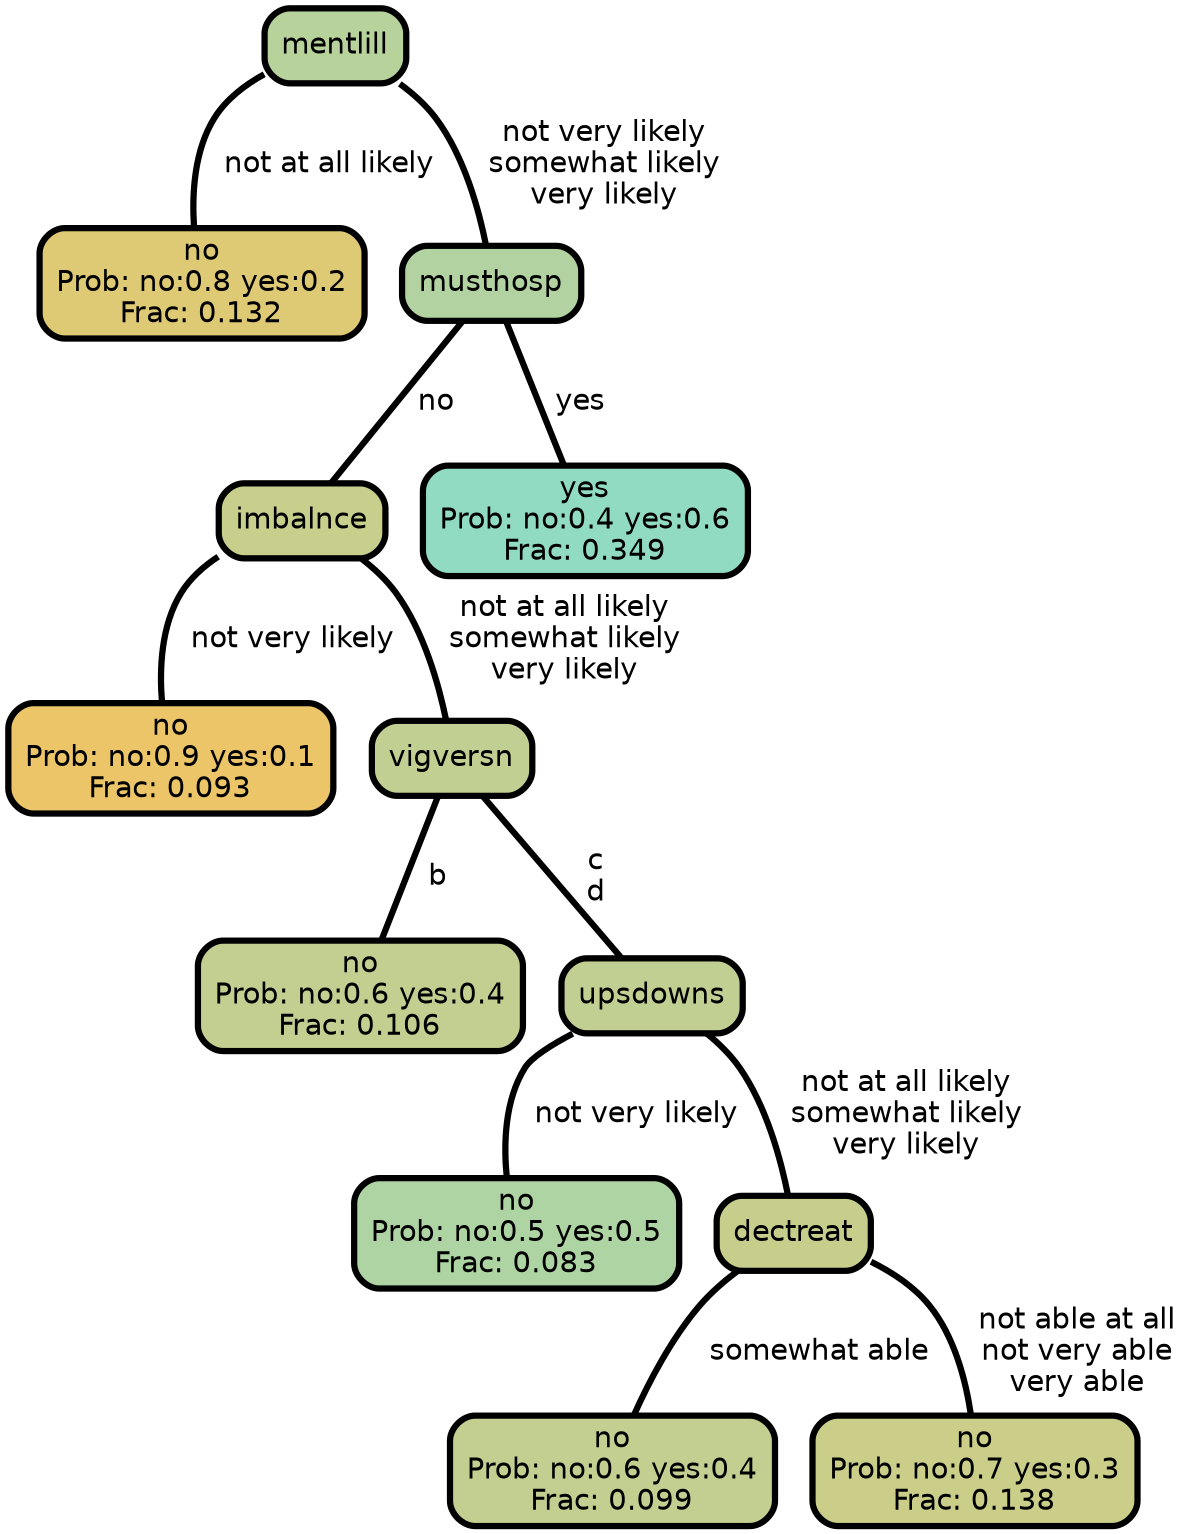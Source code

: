 graph Tree {
node [shape=box, style="filled, rounded",color="black",penwidth="3",fontcolor="black",                 fontname=helvetica] ;
graph [ranksep="0 equally", splines=straight,                 bgcolor=transparent, dpi=200] ;
edge [fontname=helvetica, color=black] ;
0 [label="no
Prob: no:0.8 yes:0.2
Frac: 0.132", fillcolor="#dec975"] ;
1 [label="mentlill", fillcolor="#b8d29b"] ;
2 [label="no
Prob: no:0.9 yes:0.1
Frac: 0.093", fillcolor="#ebc568"] ;
3 [label="imbalnce", fillcolor="#c8ce8b"] ;
4 [label="no
Prob: no:0.6 yes:0.4
Frac: 0.106", fillcolor="#c2cf91"] ;
5 [label="vigversn", fillcolor="#c1d092"] ;
6 [label="no
Prob: no:0.5 yes:0.5
Frac: 0.083", fillcolor="#afd4a4"] ;
7 [label="upsdowns", fillcolor="#c1d092"] ;
8 [label="no
Prob: no:0.6 yes:0.4
Frac: 0.099", fillcolor="#c3cf90"] ;
9 [label="dectreat", fillcolor="#c7ce8c"] ;
10 [label="no
Prob: no:0.7 yes:0.3
Frac: 0.138", fillcolor="#cace89"] ;
11 [label="musthosp", fillcolor="#b2d3a1"] ;
12 [label="yes
Prob: no:0.4 yes:0.6
Frac: 0.349", fillcolor="#91dbc2"] ;
1 -- 0 [label=" not at all likely",penwidth=3] ;
1 -- 11 [label=" not very likely\n somewhat likely\n very likely",penwidth=3] ;
3 -- 2 [label=" not very likely",penwidth=3] ;
3 -- 5 [label=" not at all likely\n somewhat likely\n very likely",penwidth=3] ;
5 -- 4 [label=" b",penwidth=3] ;
5 -- 7 [label=" c\n d",penwidth=3] ;
7 -- 6 [label=" not very likely",penwidth=3] ;
7 -- 9 [label=" not at all likely\n somewhat likely\n very likely",penwidth=3] ;
9 -- 8 [label=" somewhat able",penwidth=3] ;
9 -- 10 [label=" not able at all\n not very able\n very able",penwidth=3] ;
11 -- 3 [label=" no",penwidth=3] ;
11 -- 12 [label=" yes",penwidth=3] ;
{rank = same;}}